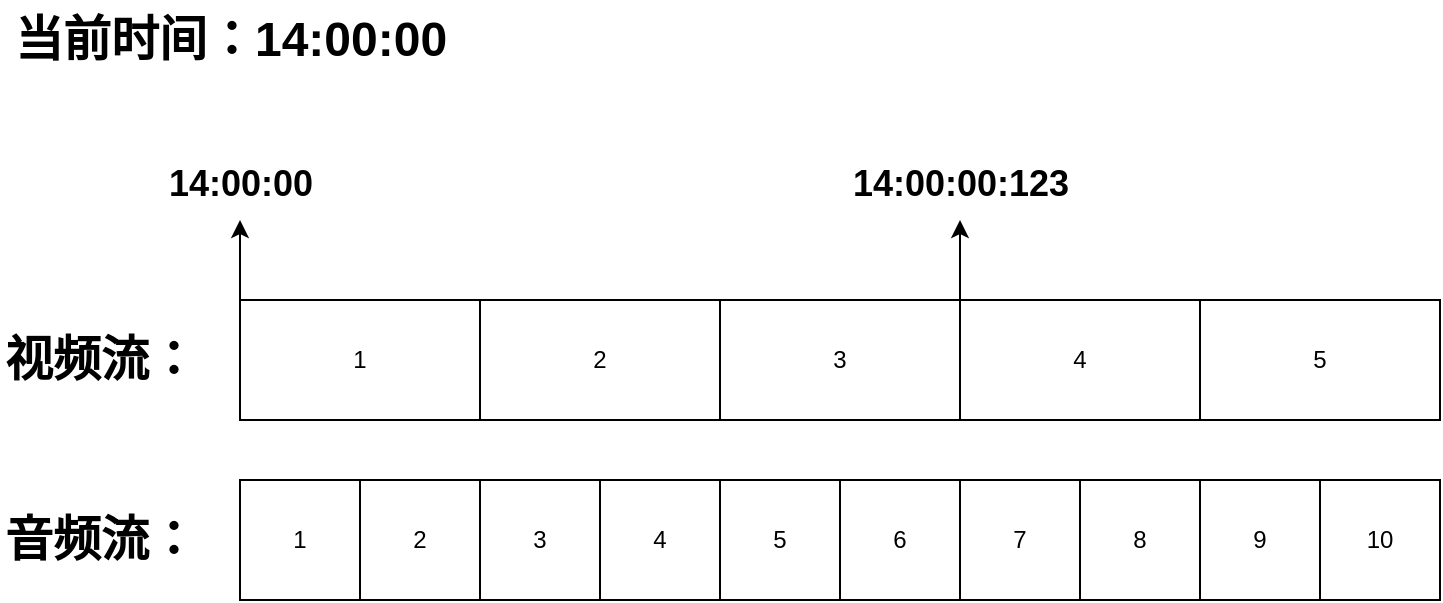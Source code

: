 <mxfile version="20.2.3" type="device"><diagram id="CCSkUD4YMc4SreTmyc2y" name="第 1 页"><mxGraphModel dx="1575" dy="865" grid="1" gridSize="10" guides="1" tooltips="1" connect="1" arrows="1" fold="1" page="1" pageScale="1" pageWidth="827" pageHeight="1169" background="#FFFFFF" math="0" shadow="0"><root><mxCell id="0"/><mxCell id="1" parent="0"/><mxCell id="plPQffu7tutQGinYnhXF-30" style="edgeStyle=orthogonalEdgeStyle;rounded=0;orthogonalLoop=1;jettySize=auto;html=1;exitX=0;exitY=0;exitDx=0;exitDy=0;entryX=0.5;entryY=1;entryDx=0;entryDy=0;fontSize=18;" parent="1" source="plPQffu7tutQGinYnhXF-1" target="plPQffu7tutQGinYnhXF-29" edge="1"><mxGeometry relative="1" as="geometry"/></mxCell><mxCell id="plPQffu7tutQGinYnhXF-1" value="1" style="rounded=0;whiteSpace=wrap;html=1;" parent="1" vertex="1"><mxGeometry x="150" y="280" width="120" height="60" as="geometry"/></mxCell><mxCell id="plPQffu7tutQGinYnhXF-2" value="2" style="rounded=0;whiteSpace=wrap;html=1;" parent="1" vertex="1"><mxGeometry x="270" y="280" width="120" height="60" as="geometry"/></mxCell><mxCell id="plPQffu7tutQGinYnhXF-3" value="视频流：" style="text;strokeColor=none;fillColor=none;html=1;fontSize=24;fontStyle=1;verticalAlign=middle;align=center;" parent="1" vertex="1"><mxGeometry x="30" y="290" width="100" height="40" as="geometry"/></mxCell><mxCell id="plPQffu7tutQGinYnhXF-4" value="当前时间：14:00:00" style="text;strokeColor=none;fillColor=none;html=1;fontSize=24;fontStyle=1;verticalAlign=middle;align=center;" parent="1" vertex="1"><mxGeometry x="30" y="130" width="230" height="40" as="geometry"/></mxCell><mxCell id="plPQffu7tutQGinYnhXF-31" style="edgeStyle=orthogonalEdgeStyle;rounded=0;orthogonalLoop=1;jettySize=auto;html=1;exitX=1;exitY=0;exitDx=0;exitDy=0;fontSize=18;" parent="1" source="plPQffu7tutQGinYnhXF-5" target="plPQffu7tutQGinYnhXF-28" edge="1"><mxGeometry relative="1" as="geometry"/></mxCell><mxCell id="plPQffu7tutQGinYnhXF-5" value="3" style="rounded=0;whiteSpace=wrap;html=1;" parent="1" vertex="1"><mxGeometry x="390" y="280" width="120" height="60" as="geometry"/></mxCell><mxCell id="plPQffu7tutQGinYnhXF-6" value="4" style="rounded=0;whiteSpace=wrap;html=1;" parent="1" vertex="1"><mxGeometry x="510" y="280" width="120" height="60" as="geometry"/></mxCell><mxCell id="plPQffu7tutQGinYnhXF-7" value="5" style="rounded=0;whiteSpace=wrap;html=1;" parent="1" vertex="1"><mxGeometry x="630" y="280" width="120" height="60" as="geometry"/></mxCell><mxCell id="plPQffu7tutQGinYnhXF-8" value="1" style="rounded=0;whiteSpace=wrap;html=1;" parent="1" vertex="1"><mxGeometry x="150" y="370" width="60" height="60" as="geometry"/></mxCell><mxCell id="plPQffu7tutQGinYnhXF-10" value="音频流：" style="text;strokeColor=none;fillColor=none;html=1;fontSize=24;fontStyle=1;verticalAlign=middle;align=center;" parent="1" vertex="1"><mxGeometry x="30" y="380" width="100" height="40" as="geometry"/></mxCell><mxCell id="plPQffu7tutQGinYnhXF-14" value="2" style="rounded=0;whiteSpace=wrap;html=1;" parent="1" vertex="1"><mxGeometry x="210" y="370" width="60" height="60" as="geometry"/></mxCell><mxCell id="plPQffu7tutQGinYnhXF-19" value="3" style="rounded=0;whiteSpace=wrap;html=1;" parent="1" vertex="1"><mxGeometry x="270" y="370" width="60" height="60" as="geometry"/></mxCell><mxCell id="plPQffu7tutQGinYnhXF-20" value="4" style="rounded=0;whiteSpace=wrap;html=1;" parent="1" vertex="1"><mxGeometry x="330" y="370" width="60" height="60" as="geometry"/></mxCell><mxCell id="plPQffu7tutQGinYnhXF-21" value="5" style="rounded=0;whiteSpace=wrap;html=1;" parent="1" vertex="1"><mxGeometry x="390" y="370" width="60" height="60" as="geometry"/></mxCell><mxCell id="plPQffu7tutQGinYnhXF-22" value="6" style="rounded=0;whiteSpace=wrap;html=1;" parent="1" vertex="1"><mxGeometry x="450" y="370" width="60" height="60" as="geometry"/></mxCell><mxCell id="plPQffu7tutQGinYnhXF-23" value="7" style="rounded=0;whiteSpace=wrap;html=1;" parent="1" vertex="1"><mxGeometry x="510" y="370" width="60" height="60" as="geometry"/></mxCell><mxCell id="plPQffu7tutQGinYnhXF-24" value="8" style="rounded=0;whiteSpace=wrap;html=1;" parent="1" vertex="1"><mxGeometry x="570" y="370" width="60" height="60" as="geometry"/></mxCell><mxCell id="plPQffu7tutQGinYnhXF-25" value="9" style="rounded=0;whiteSpace=wrap;html=1;" parent="1" vertex="1"><mxGeometry x="630" y="370" width="60" height="60" as="geometry"/></mxCell><mxCell id="plPQffu7tutQGinYnhXF-26" value="10" style="rounded=0;whiteSpace=wrap;html=1;" parent="1" vertex="1"><mxGeometry x="690" y="370" width="60" height="60" as="geometry"/></mxCell><mxCell id="plPQffu7tutQGinYnhXF-28" value="&lt;font style=&quot;font-size: 18px;&quot;&gt;14:00:00:123&lt;/font&gt;" style="text;strokeColor=none;fillColor=none;html=1;fontSize=24;fontStyle=1;verticalAlign=middle;align=center;" parent="1" vertex="1"><mxGeometry x="445" y="200" width="130" height="40" as="geometry"/></mxCell><mxCell id="plPQffu7tutQGinYnhXF-29" value="&lt;font style=&quot;font-size: 18px;&quot;&gt;14:00:00&lt;/font&gt;" style="text;strokeColor=none;fillColor=none;html=1;fontSize=24;fontStyle=1;verticalAlign=middle;align=center;" parent="1" vertex="1"><mxGeometry x="100" y="200" width="100" height="40" as="geometry"/></mxCell></root></mxGraphModel></diagram></mxfile>